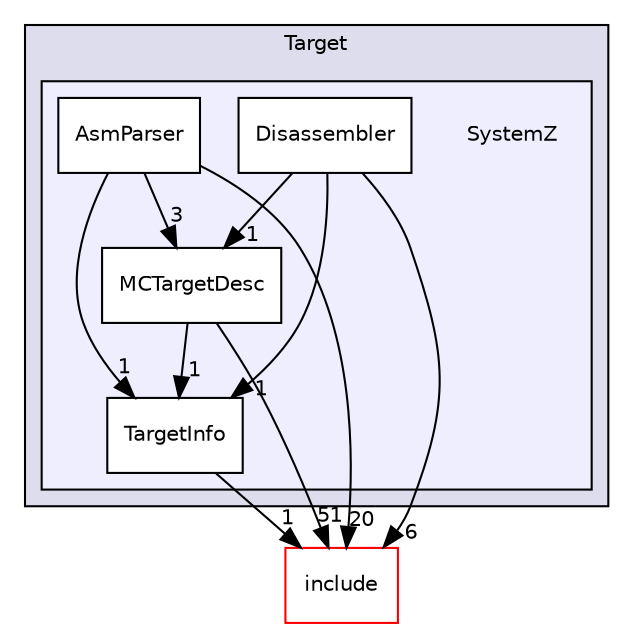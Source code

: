 digraph "lib/Target/SystemZ" {
  bgcolor=transparent;
  compound=true
  node [ fontsize="10", fontname="Helvetica"];
  edge [ labelfontsize="10", labelfontname="Helvetica"];
  subgraph clusterdir_794e483eb1cc7921d35fd149d9cc325b {
    graph [ bgcolor="#ddddee", pencolor="black", label="Target" fontname="Helvetica", fontsize="10", URL="dir_794e483eb1cc7921d35fd149d9cc325b.html"]
  subgraph clusterdir_243ce763aa699d4ab757f403b35b464a {
    graph [ bgcolor="#eeeeff", pencolor="black", label="" URL="dir_243ce763aa699d4ab757f403b35b464a.html"];
    dir_243ce763aa699d4ab757f403b35b464a [shape=plaintext label="SystemZ"];
    dir_681fb291935462f9fd9cc0d519b3970e [shape=box label="AsmParser" color="black" fillcolor="white" style="filled" URL="dir_681fb291935462f9fd9cc0d519b3970e.html"];
    dir_c17bcc0a707afa43cbf2706a3f3151b5 [shape=box label="Disassembler" color="black" fillcolor="white" style="filled" URL="dir_c17bcc0a707afa43cbf2706a3f3151b5.html"];
    dir_a44a13930a51de46d498ddb224934b5b [shape=box label="MCTargetDesc" color="black" fillcolor="white" style="filled" URL="dir_a44a13930a51de46d498ddb224934b5b.html"];
    dir_2c587dc2b9bacaa496453d174acf092f [shape=box label="TargetInfo" color="black" fillcolor="white" style="filled" URL="dir_2c587dc2b9bacaa496453d174acf092f.html"];
  }
  }
  dir_d44c64559bbebec7f509842c48db8b23 [shape=box label="include" color="red" URL="dir_d44c64559bbebec7f509842c48db8b23.html"];
  dir_681fb291935462f9fd9cc0d519b3970e->dir_d44c64559bbebec7f509842c48db8b23 [headlabel="20", labeldistance=1.5 headhref="dir_000191_000001.html"];
  dir_681fb291935462f9fd9cc0d519b3970e->dir_a44a13930a51de46d498ddb224934b5b [headlabel="3", labeldistance=1.5 headhref="dir_000191_000193.html"];
  dir_681fb291935462f9fd9cc0d519b3970e->dir_2c587dc2b9bacaa496453d174acf092f [headlabel="1", labeldistance=1.5 headhref="dir_000191_000194.html"];
  dir_a44a13930a51de46d498ddb224934b5b->dir_d44c64559bbebec7f509842c48db8b23 [headlabel="51", labeldistance=1.5 headhref="dir_000193_000001.html"];
  dir_a44a13930a51de46d498ddb224934b5b->dir_2c587dc2b9bacaa496453d174acf092f [headlabel="1", labeldistance=1.5 headhref="dir_000193_000194.html"];
  dir_c17bcc0a707afa43cbf2706a3f3151b5->dir_d44c64559bbebec7f509842c48db8b23 [headlabel="6", labeldistance=1.5 headhref="dir_000192_000001.html"];
  dir_c17bcc0a707afa43cbf2706a3f3151b5->dir_a44a13930a51de46d498ddb224934b5b [headlabel="1", labeldistance=1.5 headhref="dir_000192_000193.html"];
  dir_c17bcc0a707afa43cbf2706a3f3151b5->dir_2c587dc2b9bacaa496453d174acf092f [headlabel="1", labeldistance=1.5 headhref="dir_000192_000194.html"];
  dir_2c587dc2b9bacaa496453d174acf092f->dir_d44c64559bbebec7f509842c48db8b23 [headlabel="1", labeldistance=1.5 headhref="dir_000194_000001.html"];
}
